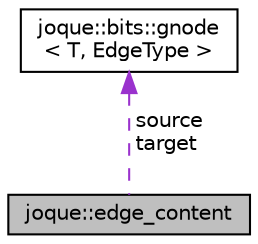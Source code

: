 digraph "joque::edge_content"
{
 // LATEX_PDF_SIZE
  edge [fontname="Helvetica",fontsize="10",labelfontname="Helvetica",labelfontsize="10"];
  node [fontname="Helvetica",fontsize="10",shape=record];
  Node1 [label="joque::edge_content",height=0.2,width=0.4,color="black", fillcolor="grey75", style="filled", fontcolor="black",tooltip=" "];
  Node2 -> Node1 [dir="back",color="darkorchid3",fontsize="10",style="dashed",label=" source\ntarget" ,fontname="Helvetica"];
  Node2 [label="joque::bits::gnode\l\< T, EdgeType \>",height=0.2,width=0.4,color="black", fillcolor="white", style="filled",URL="$classjoque_1_1bits_1_1gnode.html",tooltip=" "];
}
